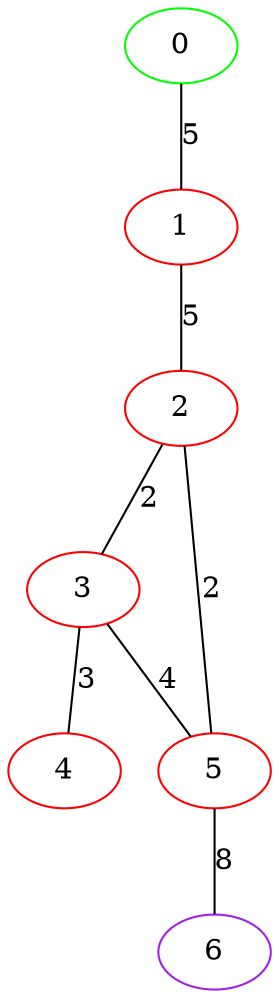 graph "" {
0 [color=green, weight=2];
1 [color=red, weight=1];
2 [color=red, weight=1];
3 [color=red, weight=1];
4 [color=red, weight=1];
5 [color=red, weight=1];
6 [color=purple, weight=4];
0 -- 1  [key=0, label=5];
1 -- 2  [key=0, label=5];
2 -- 3  [key=0, label=2];
2 -- 5  [key=0, label=2];
3 -- 4  [key=0, label=3];
3 -- 5  [key=0, label=4];
5 -- 6  [key=0, label=8];
}
